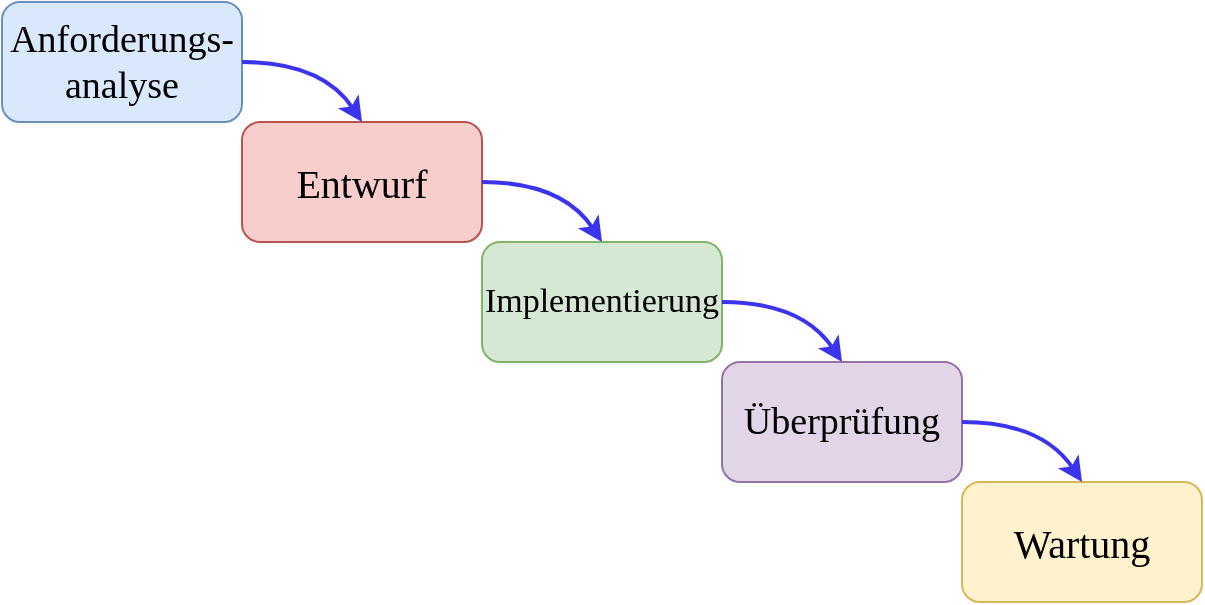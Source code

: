 <mxfile version="27.1.4">
  <diagram name="Page-1" id="4oY__CwJ5nP88w0sespi">
    <mxGraphModel dx="868" dy="526" grid="1" gridSize="10" guides="1" tooltips="1" connect="1" arrows="1" fold="1" page="1" pageScale="1" pageWidth="850" pageHeight="1100" math="0" shadow="0">
      <root>
        <mxCell id="0" />
        <mxCell id="1" parent="0" />
        <mxCell id="15ERQ3Xnj6WGNoC5ZZ6V-1" value="&lt;font face=&quot;Times New Roman&quot; style=&quot;font-size: 19px;&quot;&gt;Anforderungs-&lt;/font&gt;&lt;div&gt;&lt;font face=&quot;Times New Roman&quot; style=&quot;font-size: 19px;&quot;&gt;analyse&lt;/font&gt;&lt;/div&gt;" style="rounded=1;whiteSpace=wrap;html=1;fillColor=#dae8fc;perimeterSpacing=0;strokeColor=#6c8ebf;" parent="1" vertex="1">
          <mxGeometry x="120" y="220" width="120" height="60" as="geometry" />
        </mxCell>
        <mxCell id="15ERQ3Xnj6WGNoC5ZZ6V-2" value="&lt;font face=&quot;Times New Roman&quot; style=&quot;font-size: 20px;&quot;&gt;Entwurf&lt;/font&gt;" style="rounded=1;whiteSpace=wrap;html=1;fillColor=#f8cecc;perimeterSpacing=0;strokeColor=#b85450;" parent="1" vertex="1">
          <mxGeometry x="240" y="280" width="120" height="60" as="geometry" />
        </mxCell>
        <mxCell id="15ERQ3Xnj6WGNoC5ZZ6V-4" value="&lt;font face=&quot;Times New Roman&quot; style=&quot;font-size: 17px;&quot;&gt;Implementierung&lt;/font&gt;" style="rounded=1;whiteSpace=wrap;html=1;fillColor=#d5e8d4;perimeterSpacing=0;strokeColor=#82b366;" parent="1" vertex="1">
          <mxGeometry x="360" y="340" width="120" height="60" as="geometry" />
        </mxCell>
        <mxCell id="15ERQ3Xnj6WGNoC5ZZ6V-6" value="&lt;font face=&quot;Times New Roman&quot; style=&quot;font-size: 19px;&quot;&gt;Überprüfung&lt;/font&gt;" style="rounded=1;whiteSpace=wrap;html=1;fillColor=#e1d5e7;perimeterSpacing=0;strokeColor=#9673a6;" parent="1" vertex="1">
          <mxGeometry x="480" y="400" width="120" height="60" as="geometry" />
        </mxCell>
        <mxCell id="15ERQ3Xnj6WGNoC5ZZ6V-8" value="&lt;font face=&quot;Times New Roman&quot; style=&quot;font-size: 20px;&quot;&gt;Wartung&lt;/font&gt;" style="rounded=1;whiteSpace=wrap;html=1;fillColor=#fff2cc;perimeterSpacing=0;strokeColor=#d6b656;" parent="1" vertex="1">
          <mxGeometry x="600" y="460" width="120" height="60" as="geometry" />
        </mxCell>
        <mxCell id="15ERQ3Xnj6WGNoC5ZZ6V-10" value="" style="curved=1;endArrow=classic;html=1;rounded=0;entryX=0.5;entryY=0;entryDx=0;entryDy=0;fillColor=#dae8fc;strokeColor=light-dark(#3a34ef, #d7d1ff);strokeWidth=2;" parent="1" target="15ERQ3Xnj6WGNoC5ZZ6V-2" edge="1">
          <mxGeometry width="50" height="50" relative="1" as="geometry">
            <mxPoint x="240" y="250" as="sourcePoint" />
            <mxPoint x="290" y="200" as="targetPoint" />
            <Array as="points">
              <mxPoint x="280" y="250" />
            </Array>
          </mxGeometry>
        </mxCell>
        <mxCell id="bFNj5gLwzJ0l7f0niUIR-1" value="" style="curved=1;endArrow=classic;html=1;rounded=0;entryX=0.5;entryY=0;entryDx=0;entryDy=0;fillColor=#dae8fc;strokeColor=light-dark(#3a34ef, #d7d1ff);strokeWidth=2;" edge="1" parent="1">
          <mxGeometry width="50" height="50" relative="1" as="geometry">
            <mxPoint x="360" y="310" as="sourcePoint" />
            <mxPoint x="420" y="340" as="targetPoint" />
            <Array as="points">
              <mxPoint x="400" y="310" />
            </Array>
          </mxGeometry>
        </mxCell>
        <mxCell id="bFNj5gLwzJ0l7f0niUIR-2" value="" style="curved=1;endArrow=classic;html=1;rounded=0;entryX=0.5;entryY=0;entryDx=0;entryDy=0;fillColor=#dae8fc;strokeColor=light-dark(#3a34ef, #d7d1ff);strokeWidth=2;" edge="1" parent="1">
          <mxGeometry width="50" height="50" relative="1" as="geometry">
            <mxPoint x="480" y="370" as="sourcePoint" />
            <mxPoint x="540" y="400" as="targetPoint" />
            <Array as="points">
              <mxPoint x="520" y="370" />
            </Array>
          </mxGeometry>
        </mxCell>
        <mxCell id="bFNj5gLwzJ0l7f0niUIR-3" value="" style="curved=1;endArrow=classic;html=1;rounded=0;entryX=0.5;entryY=0;entryDx=0;entryDy=0;fillColor=#dae8fc;strokeColor=light-dark(#3a34ef, #d7d1ff);strokeWidth=2;" edge="1" parent="1">
          <mxGeometry width="50" height="50" relative="1" as="geometry">
            <mxPoint x="600" y="430" as="sourcePoint" />
            <mxPoint x="660" y="460" as="targetPoint" />
            <Array as="points">
              <mxPoint x="640" y="430" />
            </Array>
          </mxGeometry>
        </mxCell>
      </root>
    </mxGraphModel>
  </diagram>
</mxfile>
